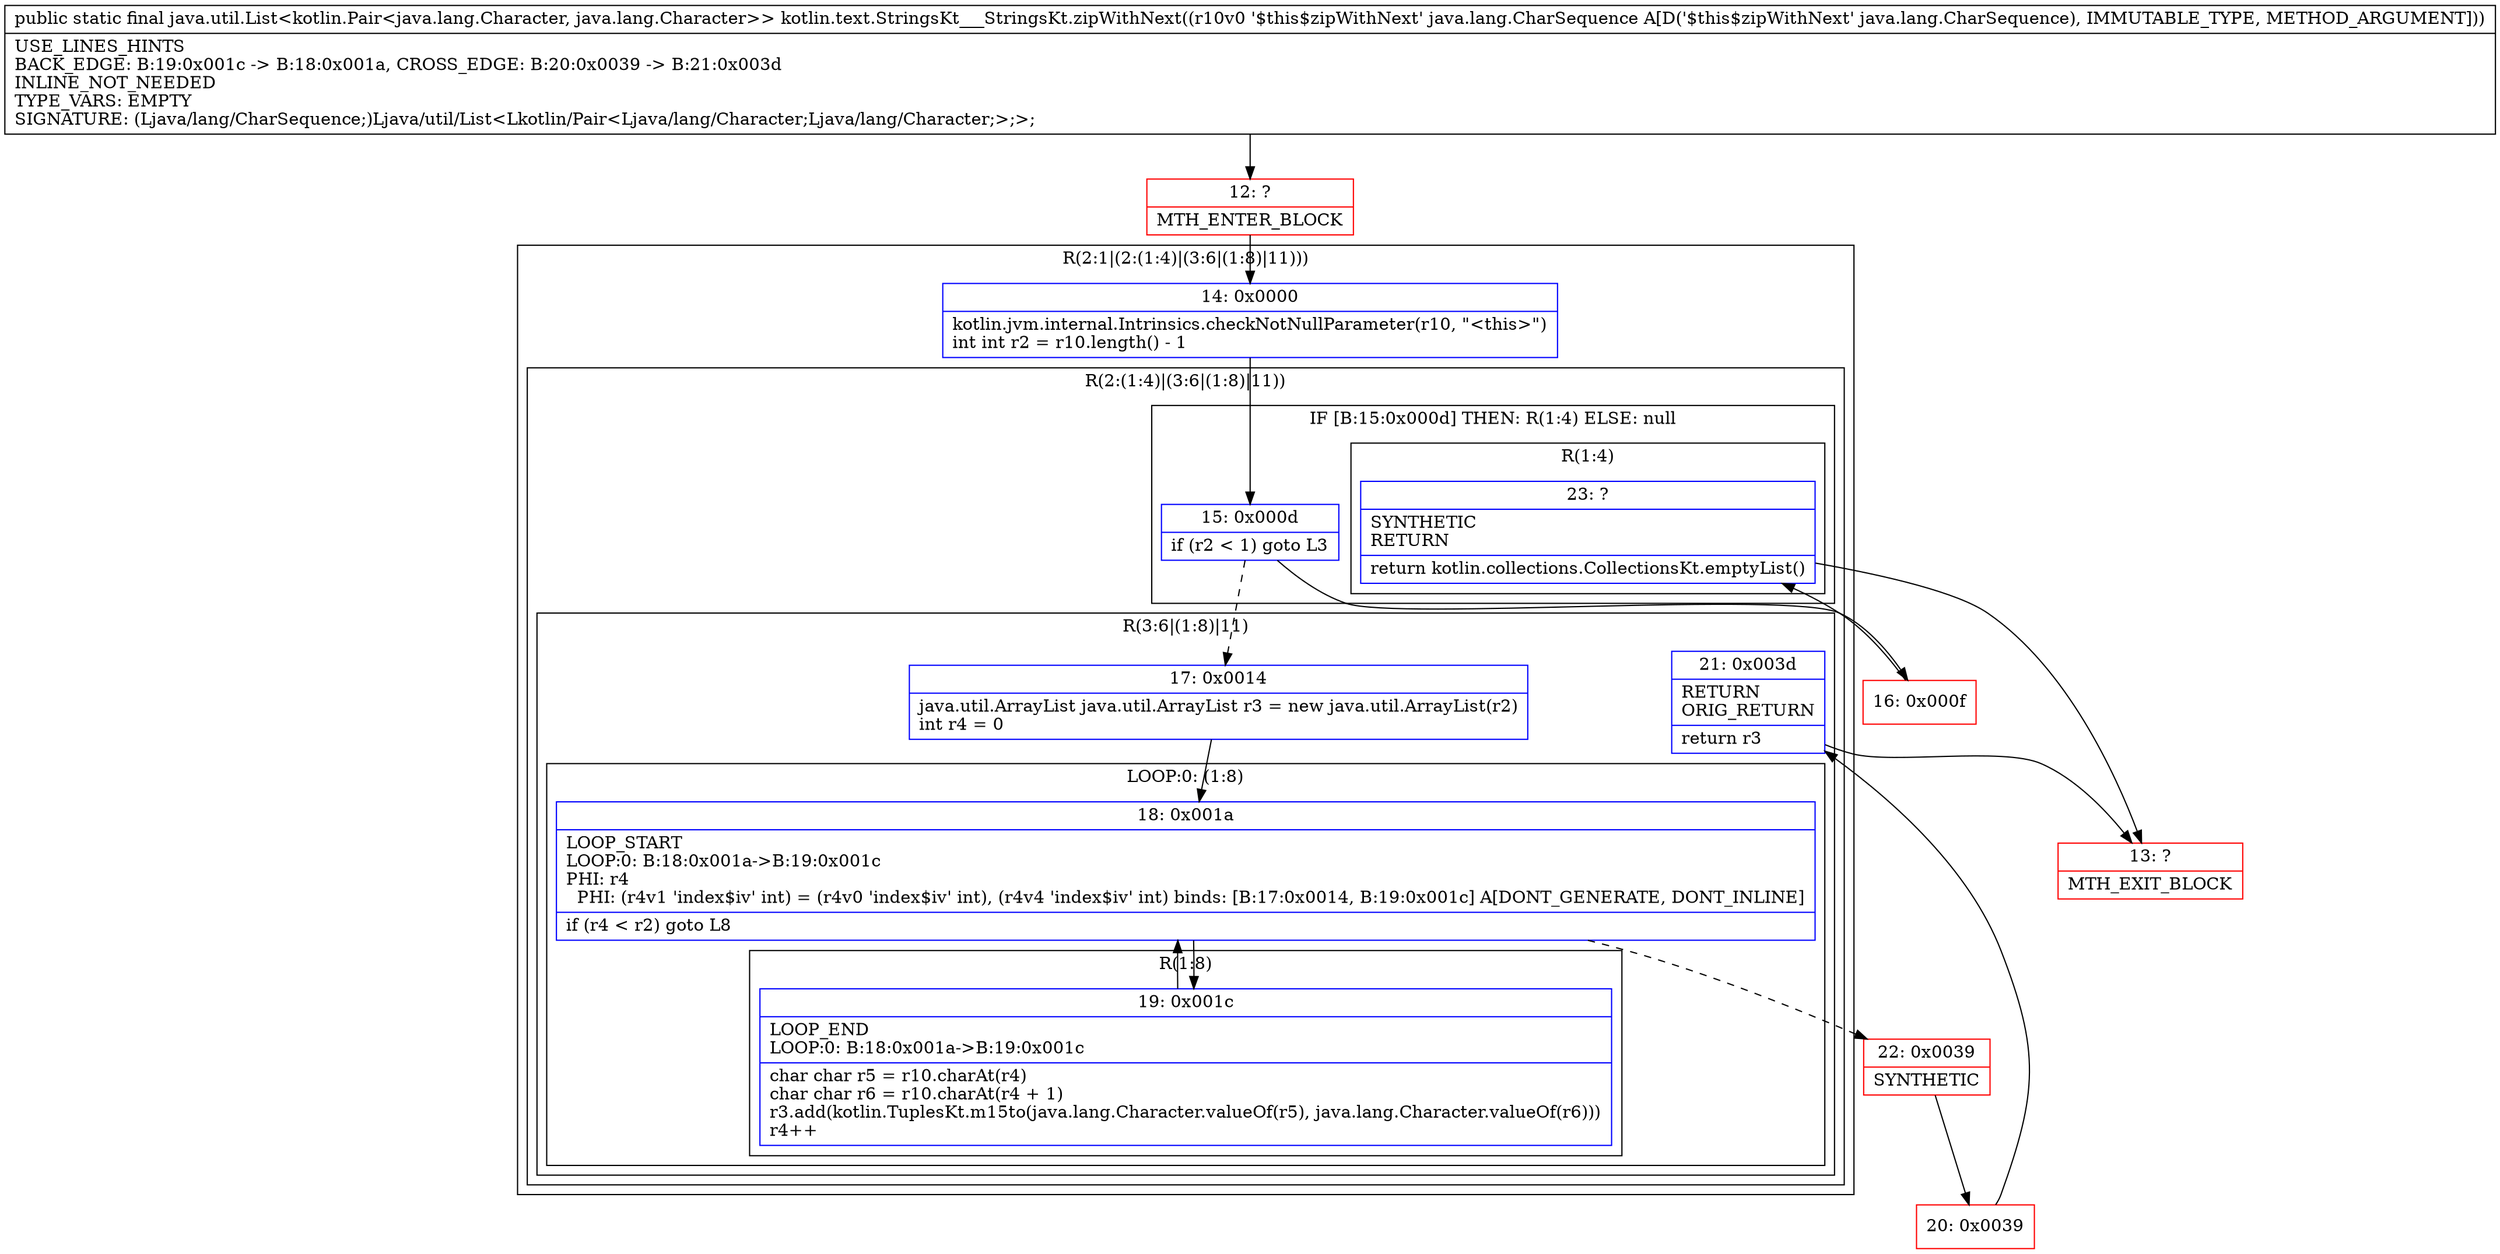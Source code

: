 digraph "CFG forkotlin.text.StringsKt___StringsKt.zipWithNext(Ljava\/lang\/CharSequence;)Ljava\/util\/List;" {
subgraph cluster_Region_1236445959 {
label = "R(2:1|(2:(1:4)|(3:6|(1:8)|11)))";
node [shape=record,color=blue];
Node_14 [shape=record,label="{14\:\ 0x0000|kotlin.jvm.internal.Intrinsics.checkNotNullParameter(r10, \"\<this\>\")\lint int r2 = r10.length() \- 1\l}"];
subgraph cluster_Region_641408398 {
label = "R(2:(1:4)|(3:6|(1:8)|11))";
node [shape=record,color=blue];
subgraph cluster_IfRegion_1362170082 {
label = "IF [B:15:0x000d] THEN: R(1:4) ELSE: null";
node [shape=record,color=blue];
Node_15 [shape=record,label="{15\:\ 0x000d|if (r2 \< 1) goto L3\l}"];
subgraph cluster_Region_283787962 {
label = "R(1:4)";
node [shape=record,color=blue];
Node_23 [shape=record,label="{23\:\ ?|SYNTHETIC\lRETURN\l|return kotlin.collections.CollectionsKt.emptyList()\l}"];
}
}
subgraph cluster_Region_561262770 {
label = "R(3:6|(1:8)|11)";
node [shape=record,color=blue];
Node_17 [shape=record,label="{17\:\ 0x0014|java.util.ArrayList java.util.ArrayList r3 = new java.util.ArrayList(r2)\lint r4 = 0\l}"];
subgraph cluster_LoopRegion_2035740194 {
label = "LOOP:0: (1:8)";
node [shape=record,color=blue];
Node_18 [shape=record,label="{18\:\ 0x001a|LOOP_START\lLOOP:0: B:18:0x001a\-\>B:19:0x001c\lPHI: r4 \l  PHI: (r4v1 'index$iv' int) = (r4v0 'index$iv' int), (r4v4 'index$iv' int) binds: [B:17:0x0014, B:19:0x001c] A[DONT_GENERATE, DONT_INLINE]\l|if (r4 \< r2) goto L8\l}"];
subgraph cluster_Region_635476124 {
label = "R(1:8)";
node [shape=record,color=blue];
Node_19 [shape=record,label="{19\:\ 0x001c|LOOP_END\lLOOP:0: B:18:0x001a\-\>B:19:0x001c\l|char char r5 = r10.charAt(r4)\lchar char r6 = r10.charAt(r4 + 1)\lr3.add(kotlin.TuplesKt.m15to(java.lang.Character.valueOf(r5), java.lang.Character.valueOf(r6)))\lr4++\l}"];
}
}
Node_21 [shape=record,label="{21\:\ 0x003d|RETURN\lORIG_RETURN\l|return r3\l}"];
}
}
}
Node_12 [shape=record,color=red,label="{12\:\ ?|MTH_ENTER_BLOCK\l}"];
Node_16 [shape=record,color=red,label="{16\:\ 0x000f}"];
Node_13 [shape=record,color=red,label="{13\:\ ?|MTH_EXIT_BLOCK\l}"];
Node_22 [shape=record,color=red,label="{22\:\ 0x0039|SYNTHETIC\l}"];
Node_20 [shape=record,color=red,label="{20\:\ 0x0039}"];
MethodNode[shape=record,label="{public static final java.util.List\<kotlin.Pair\<java.lang.Character, java.lang.Character\>\> kotlin.text.StringsKt___StringsKt.zipWithNext((r10v0 '$this$zipWithNext' java.lang.CharSequence A[D('$this$zipWithNext' java.lang.CharSequence), IMMUTABLE_TYPE, METHOD_ARGUMENT]))  | USE_LINES_HINTS\lBACK_EDGE: B:19:0x001c \-\> B:18:0x001a, CROSS_EDGE: B:20:0x0039 \-\> B:21:0x003d\lINLINE_NOT_NEEDED\lTYPE_VARS: EMPTY\lSIGNATURE: (Ljava\/lang\/CharSequence;)Ljava\/util\/List\<Lkotlin\/Pair\<Ljava\/lang\/Character;Ljava\/lang\/Character;\>;\>;\l}"];
MethodNode -> Node_12;Node_14 -> Node_15;
Node_15 -> Node_16;
Node_15 -> Node_17[style=dashed];
Node_23 -> Node_13;
Node_17 -> Node_18;
Node_18 -> Node_19;
Node_18 -> Node_22[style=dashed];
Node_19 -> Node_18;
Node_21 -> Node_13;
Node_12 -> Node_14;
Node_16 -> Node_23;
Node_22 -> Node_20;
Node_20 -> Node_21;
}

